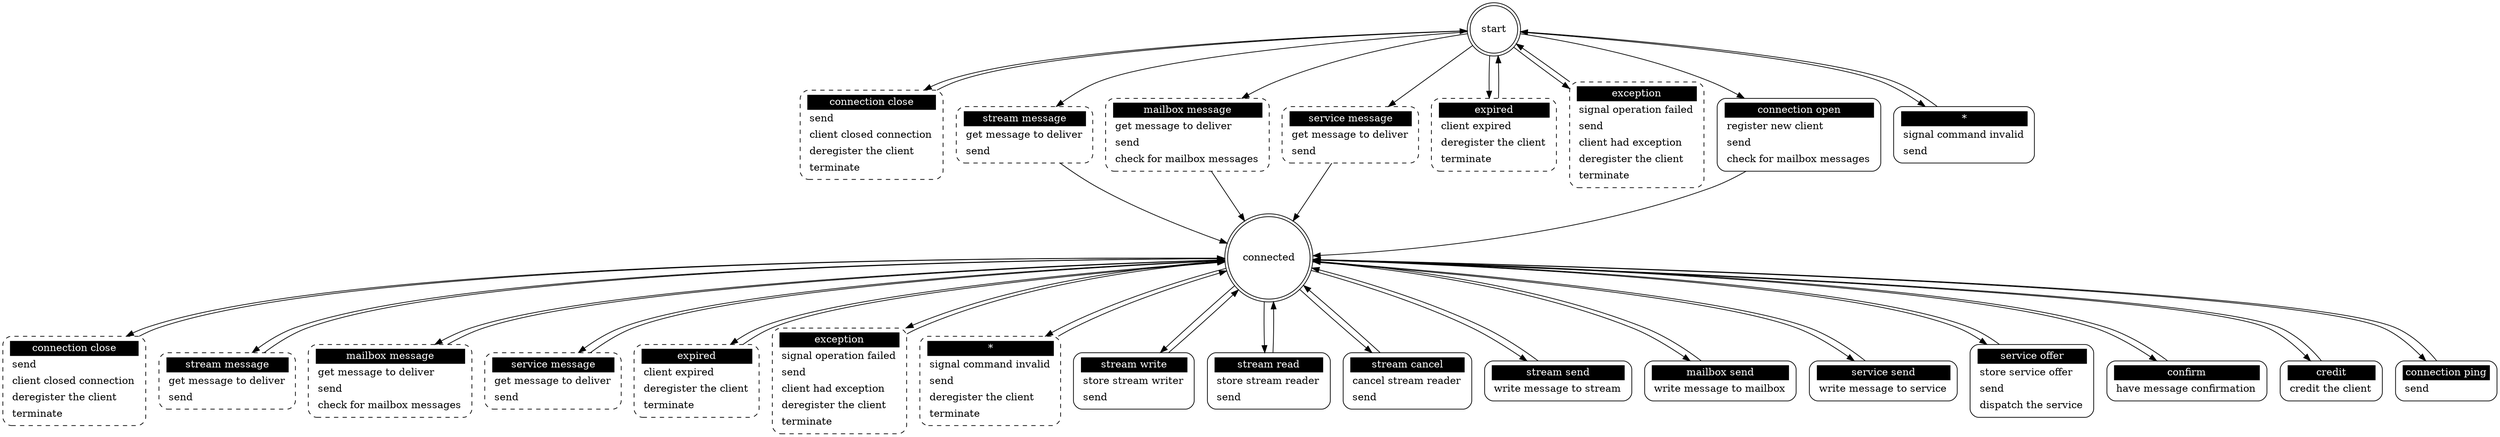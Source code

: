 ## Automatically generated from mlm_server.xml by gsl
digraph "mlm_server" {

 "start" [shape = "doublecircle"];
 "start connection close" [shape = "Mrecord" style = dashed label = <<table border="0" cellborder="0" cellpadding="3" bgcolor="white"><tr><td bgcolor="black" align="center" colspan="2"><font color="white">connection close</font></td></tr><tr><td align="left" port="r3">send</td></tr><tr><td align="left" port="r3">client closed connection</td></tr><tr><td align="left" port="r3">deregister the client</td></tr><tr><td align="left" port="r3">terminate</td></tr></table>>];
 "start" -> "start connection close";
 "start connection close" -> "start";
 "start stream message" [shape = "Mrecord" style = dashed label = <<table border="0" cellborder="0" cellpadding="3" bgcolor="white"><tr><td bgcolor="black" align="center" colspan="2"><font color="white">stream message</font></td></tr><tr><td align="left" port="r3">get message to deliver</td></tr><tr><td align="left" port="r3">send</td></tr></table>>];
 "start" -> "start stream message";
 "start stream message" -> "connected";
 "start mailbox message" [shape = "Mrecord" style = dashed label = <<table border="0" cellborder="0" cellpadding="3" bgcolor="white"><tr><td bgcolor="black" align="center" colspan="2"><font color="white">mailbox message</font></td></tr><tr><td align="left" port="r3">get message to deliver</td></tr><tr><td align="left" port="r3">send</td></tr><tr><td align="left" port="r3">check for mailbox messages</td></tr></table>>];
 "start" -> "start mailbox message";
 "start mailbox message" -> "connected";
 "start service message" [shape = "Mrecord" style = dashed label = <<table border="0" cellborder="0" cellpadding="3" bgcolor="white"><tr><td bgcolor="black" align="center" colspan="2"><font color="white">service message</font></td></tr><tr><td align="left" port="r3">get message to deliver</td></tr><tr><td align="left" port="r3">send</td></tr></table>>];
 "start" -> "start service message";
 "start service message" -> "connected";
 "start expired" [shape = "Mrecord" style = dashed label = <<table border="0" cellborder="0" cellpadding="3" bgcolor="white"><tr><td bgcolor="black" align="center" colspan="2"><font color="white">expired</font></td></tr><tr><td align="left" port="r3">client expired</td></tr><tr><td align="left" port="r3">deregister the client</td></tr><tr><td align="left" port="r3">terminate</td></tr></table>>];
 "start" -> "start expired";
 "start expired" -> "start";
 "start exception" [shape = "Mrecord" style = dashed label = <<table border="0" cellborder="0" cellpadding="3" bgcolor="white"><tr><td bgcolor="black" align="center" colspan="2"><font color="white">exception</font></td></tr><tr><td align="left" port="r3">signal operation failed</td></tr><tr><td align="left" port="r3">send</td></tr><tr><td align="left" port="r3">client had exception</td></tr><tr><td align="left" port="r3">deregister the client</td></tr><tr><td align="left" port="r3">terminate</td></tr></table>>];
 "start" -> "start exception";
 "start exception" -> "start";
 "start connection open" [shape = "Mrecord" style = solid label = <<table border="0" cellborder="0" cellpadding="3" bgcolor="white"><tr><td bgcolor="black" align="center" colspan="2"><font color="white">connection open</font></td></tr><tr><td align="left" port="r3">register new client</td></tr><tr><td align="left" port="r3">send</td></tr><tr><td align="left" port="r3">check for mailbox messages</td></tr></table>>];
 "start" -> "start connection open";
 "start connection open" -> "connected";
 "start *" [shape = "Mrecord" style = solid label = <<table border="0" cellborder="0" cellpadding="3" bgcolor="white"><tr><td bgcolor="black" align="center" colspan="2"><font color="white">*</font></td></tr><tr><td align="left" port="r3">signal command invalid</td></tr><tr><td align="left" port="r3">send</td></tr></table>>];
 "start" -> "start *";
 "start *" -> "start";

 "connected" [shape = "doublecircle"];
 "connected connection close" [shape = "Mrecord" style = dashed label = <<table border="0" cellborder="0" cellpadding="3" bgcolor="white"><tr><td bgcolor="black" align="center" colspan="2"><font color="white">connection close</font></td></tr><tr><td align="left" port="r3">send</td></tr><tr><td align="left" port="r3">client closed connection</td></tr><tr><td align="left" port="r3">deregister the client</td></tr><tr><td align="left" port="r3">terminate</td></tr></table>>];
 "connected" -> "connected connection close";
 "connected connection close" -> "connected";
 "connected stream message" [shape = "Mrecord" style = dashed label = <<table border="0" cellborder="0" cellpadding="3" bgcolor="white"><tr><td bgcolor="black" align="center" colspan="2"><font color="white">stream message</font></td></tr><tr><td align="left" port="r3">get message to deliver</td></tr><tr><td align="left" port="r3">send</td></tr></table>>];
 "connected" -> "connected stream message";
 "connected stream message" -> "connected";
 "connected mailbox message" [shape = "Mrecord" style = dashed label = <<table border="0" cellborder="0" cellpadding="3" bgcolor="white"><tr><td bgcolor="black" align="center" colspan="2"><font color="white">mailbox message</font></td></tr><tr><td align="left" port="r3">get message to deliver</td></tr><tr><td align="left" port="r3">send</td></tr><tr><td align="left" port="r3">check for mailbox messages</td></tr></table>>];
 "connected" -> "connected mailbox message";
 "connected mailbox message" -> "connected";
 "connected service message" [shape = "Mrecord" style = dashed label = <<table border="0" cellborder="0" cellpadding="3" bgcolor="white"><tr><td bgcolor="black" align="center" colspan="2"><font color="white">service message</font></td></tr><tr><td align="left" port="r3">get message to deliver</td></tr><tr><td align="left" port="r3">send</td></tr></table>>];
 "connected" -> "connected service message";
 "connected service message" -> "connected";
 "connected expired" [shape = "Mrecord" style = dashed label = <<table border="0" cellborder="0" cellpadding="3" bgcolor="white"><tr><td bgcolor="black" align="center" colspan="2"><font color="white">expired</font></td></tr><tr><td align="left" port="r3">client expired</td></tr><tr><td align="left" port="r3">deregister the client</td></tr><tr><td align="left" port="r3">terminate</td></tr></table>>];
 "connected" -> "connected expired";
 "connected expired" -> "connected";
 "connected exception" [shape = "Mrecord" style = dashed label = <<table border="0" cellborder="0" cellpadding="3" bgcolor="white"><tr><td bgcolor="black" align="center" colspan="2"><font color="white">exception</font></td></tr><tr><td align="left" port="r3">signal operation failed</td></tr><tr><td align="left" port="r3">send</td></tr><tr><td align="left" port="r3">client had exception</td></tr><tr><td align="left" port="r3">deregister the client</td></tr><tr><td align="left" port="r3">terminate</td></tr></table>>];
 "connected" -> "connected exception";
 "connected exception" -> "connected";
 "connected *" [shape = "Mrecord" style = dashed label = <<table border="0" cellborder="0" cellpadding="3" bgcolor="white"><tr><td bgcolor="black" align="center" colspan="2"><font color="white">*</font></td></tr><tr><td align="left" port="r3">signal command invalid</td></tr><tr><td align="left" port="r3">send</td></tr><tr><td align="left" port="r3">deregister the client</td></tr><tr><td align="left" port="r3">terminate</td></tr></table>>];
 "connected" -> "connected *";
 "connected *" -> "connected";
 "connected stream write" [shape = "Mrecord" style = solid label = <<table border="0" cellborder="0" cellpadding="3" bgcolor="white"><tr><td bgcolor="black" align="center" colspan="2"><font color="white">stream write</font></td></tr><tr><td align="left" port="r3">store stream writer</td></tr><tr><td align="left" port="r3">send</td></tr></table>>];
 "connected" -> "connected stream write";
 "connected stream write" -> "connected";
 "connected stream read" [shape = "Mrecord" style = solid label = <<table border="0" cellborder="0" cellpadding="3" bgcolor="white"><tr><td bgcolor="black" align="center" colspan="2"><font color="white">stream read</font></td></tr><tr><td align="left" port="r3">store stream reader</td></tr><tr><td align="left" port="r3">send</td></tr></table>>];
 "connected" -> "connected stream read";
 "connected stream read" -> "connected";
 "connected stream cancel" [shape = "Mrecord" style = solid label = <<table border="0" cellborder="0" cellpadding="3" bgcolor="white"><tr><td bgcolor="black" align="center" colspan="2"><font color="white">stream cancel</font></td></tr><tr><td align="left" port="r3">cancel stream reader</td></tr><tr><td align="left" port="r3">send</td></tr></table>>];
 "connected" -> "connected stream cancel";
 "connected stream cancel" -> "connected";
 "connected stream send" [shape = "Mrecord" style = solid label = <<table border="0" cellborder="0" cellpadding="3" bgcolor="white"><tr><td bgcolor="black" align="center" colspan="2"><font color="white">stream send</font></td></tr><tr><td align="left" port="r3">write message to stream</td></tr></table>>];
 "connected" -> "connected stream send";
 "connected stream send" -> "connected";
 "connected mailbox send" [shape = "Mrecord" style = solid label = <<table border="0" cellborder="0" cellpadding="3" bgcolor="white"><tr><td bgcolor="black" align="center" colspan="2"><font color="white">mailbox send</font></td></tr><tr><td align="left" port="r3">write message to mailbox</td></tr></table>>];
 "connected" -> "connected mailbox send";
 "connected mailbox send" -> "connected";
 "connected service send" [shape = "Mrecord" style = solid label = <<table border="0" cellborder="0" cellpadding="3" bgcolor="white"><tr><td bgcolor="black" align="center" colspan="2"><font color="white">service send</font></td></tr><tr><td align="left" port="r3">write message to service</td></tr></table>>];
 "connected" -> "connected service send";
 "connected service send" -> "connected";
 "connected service offer" [shape = "Mrecord" style = solid label = <<table border="0" cellborder="0" cellpadding="3" bgcolor="white"><tr><td bgcolor="black" align="center" colspan="2"><font color="white">service offer</font></td></tr><tr><td align="left" port="r3">store service offer</td></tr><tr><td align="left" port="r3">send</td></tr><tr><td align="left" port="r3">dispatch the service</td></tr></table>>];
 "connected" -> "connected service offer";
 "connected service offer" -> "connected";
 "connected confirm" [shape = "Mrecord" style = solid label = <<table border="0" cellborder="0" cellpadding="3" bgcolor="white"><tr><td bgcolor="black" align="center" colspan="2"><font color="white">confirm</font></td></tr><tr><td align="left" port="r3">have message confirmation</td></tr></table>>];
 "connected" -> "connected confirm";
 "connected confirm" -> "connected";
 "connected credit" [shape = "Mrecord" style = solid label = <<table border="0" cellborder="0" cellpadding="3" bgcolor="white"><tr><td bgcolor="black" align="center" colspan="2"><font color="white">credit</font></td></tr><tr><td align="left" port="r3">credit the client</td></tr></table>>];
 "connected" -> "connected credit";
 "connected credit" -> "connected";
 "connected connection ping" [shape = "Mrecord" style = solid label = <<table border="0" cellborder="0" cellpadding="3" bgcolor="white"><tr><td bgcolor="black" align="center" colspan="2"><font color="white">connection ping</font></td></tr><tr><td align="left" port="r3">send</td></tr></table>>];
 "connected" -> "connected connection ping";
 "connected connection ping" -> "connected";
}
